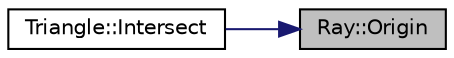 digraph "Ray::Origin"
{
 // LATEX_PDF_SIZE
  edge [fontname="Helvetica",fontsize="10",labelfontname="Helvetica",labelfontsize="10"];
  node [fontname="Helvetica",fontsize="10",shape=record];
  rankdir="RL";
  Node1 [label="Ray::Origin",height=0.2,width=0.4,color="black", fillcolor="grey75", style="filled", fontcolor="black",tooltip="Return the origin of the ray."];
  Node1 -> Node2 [dir="back",color="midnightblue",fontsize="10",style="solid",fontname="Helvetica"];
  Node2 [label="Triangle::Intersect",height=0.2,width=0.4,color="black", fillcolor="white", style="filled",URL="$class_triangle.html#a47796c7dc4a61edf84578cc0b4d7bf62",tooltip="Compute the intersection between a ray and a triangle."];
}
